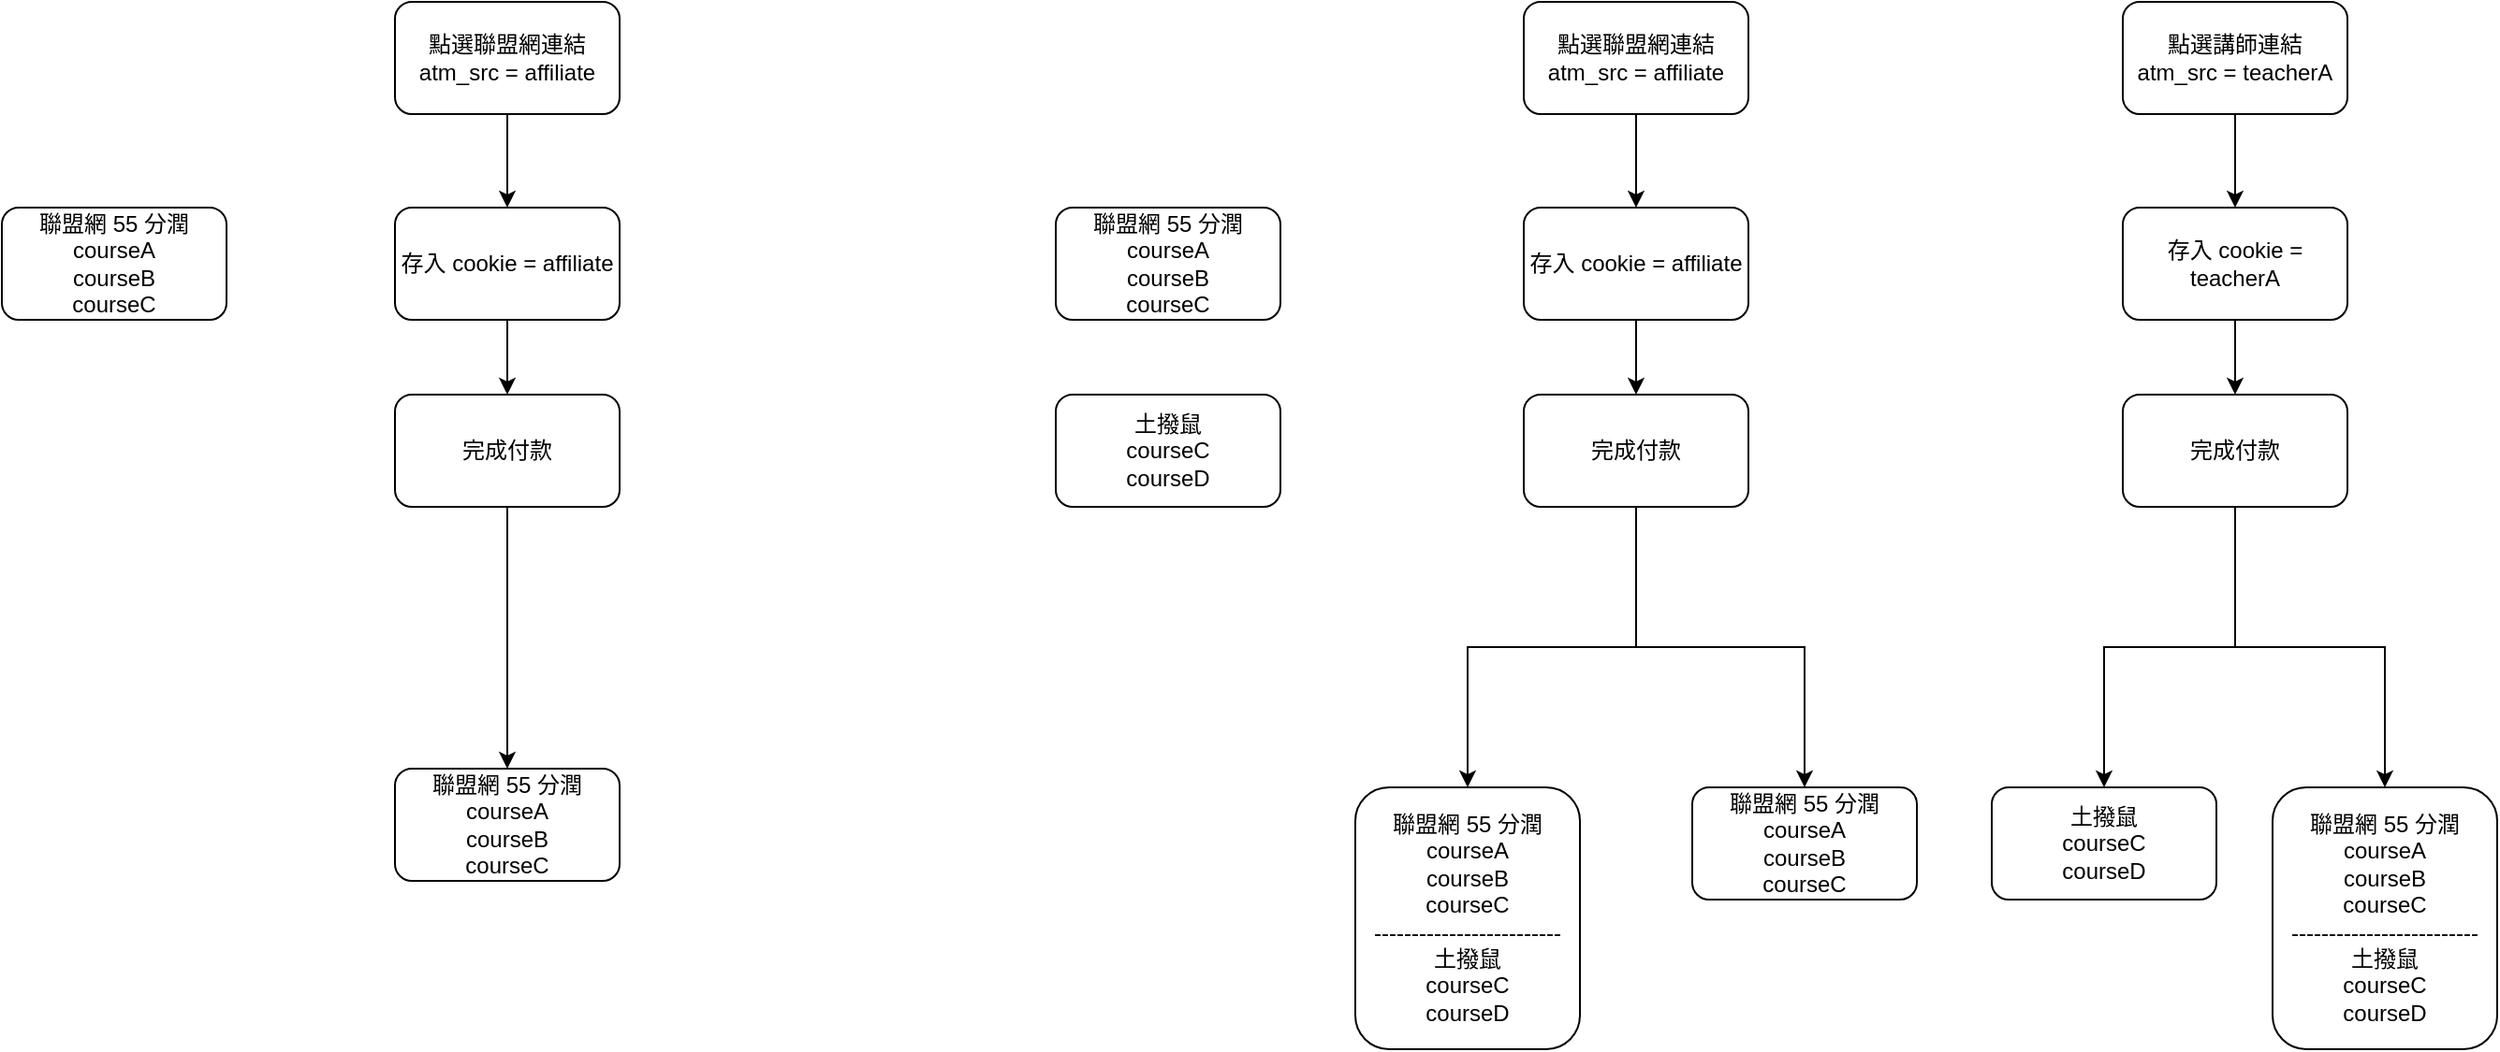 <mxfile version="14.4.2" type="github">
  <diagram id="f0RSN88m8Pic7EO8OySR" name="Page-1">
    <mxGraphModel dx="2253" dy="923" grid="1" gridSize="10" guides="1" tooltips="1" connect="1" arrows="1" fold="1" page="1" pageScale="1" pageWidth="827" pageHeight="1169" math="0" shadow="0">
      <root>
        <mxCell id="0" />
        <mxCell id="1" parent="0" />
        <mxCell id="DkqRiTfdkSOThAQxRClu-7" style="edgeStyle=orthogonalEdgeStyle;rounded=0;orthogonalLoop=1;jettySize=auto;html=1;exitX=0.5;exitY=1;exitDx=0;exitDy=0;entryX=0.5;entryY=0;entryDx=0;entryDy=0;" edge="1" parent="1" source="DkqRiTfdkSOThAQxRClu-1" target="DkqRiTfdkSOThAQxRClu-3">
          <mxGeometry relative="1" as="geometry" />
        </mxCell>
        <mxCell id="DkqRiTfdkSOThAQxRClu-1" value="點選聯盟網連結&lt;br&gt;atm_src = affiliate" style="rounded=1;whiteSpace=wrap;html=1;" vertex="1" parent="1">
          <mxGeometry x="130" y="190" width="120" height="60" as="geometry" />
        </mxCell>
        <mxCell id="DkqRiTfdkSOThAQxRClu-8" style="edgeStyle=orthogonalEdgeStyle;rounded=0;orthogonalLoop=1;jettySize=auto;html=1;exitX=0.5;exitY=1;exitDx=0;exitDy=0;" edge="1" parent="1" source="DkqRiTfdkSOThAQxRClu-2" target="DkqRiTfdkSOThAQxRClu-4">
          <mxGeometry relative="1" as="geometry" />
        </mxCell>
        <mxCell id="DkqRiTfdkSOThAQxRClu-2" value="點選講師連結&lt;br&gt;atm_src = teacherA" style="rounded=1;whiteSpace=wrap;html=1;" vertex="1" parent="1">
          <mxGeometry x="450" y="190" width="120" height="60" as="geometry" />
        </mxCell>
        <mxCell id="DkqRiTfdkSOThAQxRClu-10" style="edgeStyle=orthogonalEdgeStyle;rounded=0;orthogonalLoop=1;jettySize=auto;html=1;exitX=0.5;exitY=1;exitDx=0;exitDy=0;entryX=0.5;entryY=0;entryDx=0;entryDy=0;" edge="1" parent="1" source="DkqRiTfdkSOThAQxRClu-3" target="DkqRiTfdkSOThAQxRClu-9">
          <mxGeometry relative="1" as="geometry" />
        </mxCell>
        <mxCell id="DkqRiTfdkSOThAQxRClu-3" value="存入 cookie = affiliate" style="rounded=1;whiteSpace=wrap;html=1;" vertex="1" parent="1">
          <mxGeometry x="130" y="300" width="120" height="60" as="geometry" />
        </mxCell>
        <mxCell id="DkqRiTfdkSOThAQxRClu-12" style="edgeStyle=orthogonalEdgeStyle;rounded=0;orthogonalLoop=1;jettySize=auto;html=1;exitX=0.5;exitY=1;exitDx=0;exitDy=0;entryX=0.5;entryY=0;entryDx=0;entryDy=0;" edge="1" parent="1" source="DkqRiTfdkSOThAQxRClu-4" target="DkqRiTfdkSOThAQxRClu-11">
          <mxGeometry relative="1" as="geometry" />
        </mxCell>
        <mxCell id="DkqRiTfdkSOThAQxRClu-4" value="存入 cookie = teacherA" style="rounded=1;whiteSpace=wrap;html=1;" vertex="1" parent="1">
          <mxGeometry x="450" y="300" width="120" height="60" as="geometry" />
        </mxCell>
        <mxCell id="DkqRiTfdkSOThAQxRClu-5" value="聯盟網 55 分潤&lt;br&gt;courseA&lt;br&gt;courseB&lt;br&gt;courseC" style="rounded=1;whiteSpace=wrap;html=1;" vertex="1" parent="1">
          <mxGeometry x="220" y="610" width="120" height="60" as="geometry" />
        </mxCell>
        <mxCell id="DkqRiTfdkSOThAQxRClu-6" value="土撥鼠&lt;br&gt;courseC&lt;br&gt;courseD" style="rounded=1;whiteSpace=wrap;html=1;" vertex="1" parent="1">
          <mxGeometry x="380" y="610" width="120" height="60" as="geometry" />
        </mxCell>
        <mxCell id="DkqRiTfdkSOThAQxRClu-15" style="edgeStyle=orthogonalEdgeStyle;rounded=0;orthogonalLoop=1;jettySize=auto;html=1;exitX=0.5;exitY=1;exitDx=0;exitDy=0;" edge="1" parent="1" source="DkqRiTfdkSOThAQxRClu-9" target="DkqRiTfdkSOThAQxRClu-5">
          <mxGeometry relative="1" as="geometry" />
        </mxCell>
        <mxCell id="DkqRiTfdkSOThAQxRClu-19" style="edgeStyle=orthogonalEdgeStyle;rounded=0;orthogonalLoop=1;jettySize=auto;html=1;exitX=0.5;exitY=1;exitDx=0;exitDy=0;" edge="1" parent="1" source="DkqRiTfdkSOThAQxRClu-9" target="DkqRiTfdkSOThAQxRClu-17">
          <mxGeometry relative="1" as="geometry" />
        </mxCell>
        <mxCell id="DkqRiTfdkSOThAQxRClu-9" value="完成付款" style="rounded=1;whiteSpace=wrap;html=1;" vertex="1" parent="1">
          <mxGeometry x="130" y="400" width="120" height="60" as="geometry" />
        </mxCell>
        <mxCell id="DkqRiTfdkSOThAQxRClu-20" style="edgeStyle=orthogonalEdgeStyle;rounded=0;orthogonalLoop=1;jettySize=auto;html=1;exitX=0.5;exitY=1;exitDx=0;exitDy=0;" edge="1" parent="1" source="DkqRiTfdkSOThAQxRClu-11" target="DkqRiTfdkSOThAQxRClu-6">
          <mxGeometry relative="1" as="geometry" />
        </mxCell>
        <mxCell id="DkqRiTfdkSOThAQxRClu-24" style="edgeStyle=orthogonalEdgeStyle;rounded=0;orthogonalLoop=1;jettySize=auto;html=1;exitX=0.5;exitY=1;exitDx=0;exitDy=0;" edge="1" parent="1" source="DkqRiTfdkSOThAQxRClu-11" target="DkqRiTfdkSOThAQxRClu-23">
          <mxGeometry relative="1" as="geometry" />
        </mxCell>
        <mxCell id="DkqRiTfdkSOThAQxRClu-11" value="完成付款" style="rounded=1;whiteSpace=wrap;html=1;" vertex="1" parent="1">
          <mxGeometry x="450" y="400" width="120" height="60" as="geometry" />
        </mxCell>
        <mxCell id="DkqRiTfdkSOThAQxRClu-17" value="聯盟網 55 分潤&lt;br&gt;courseA&lt;br&gt;courseB&lt;br&gt;courseC&lt;br&gt;-------------------------&lt;br&gt;土撥鼠&lt;br&gt;courseC&lt;br&gt;courseD" style="rounded=1;whiteSpace=wrap;html=1;" vertex="1" parent="1">
          <mxGeometry x="40" y="610" width="120" height="140" as="geometry" />
        </mxCell>
        <mxCell id="DkqRiTfdkSOThAQxRClu-23" value="聯盟網 55 分潤&lt;br&gt;courseA&lt;br&gt;courseB&lt;br&gt;courseC&lt;br&gt;-------------------------&lt;br&gt;土撥鼠&lt;br&gt;courseC&lt;br&gt;courseD" style="rounded=1;whiteSpace=wrap;html=1;" vertex="1" parent="1">
          <mxGeometry x="530" y="610" width="120" height="140" as="geometry" />
        </mxCell>
        <mxCell id="DkqRiTfdkSOThAQxRClu-25" value="聯盟網 55 分潤&lt;br&gt;courseA&lt;br&gt;courseB&lt;br&gt;courseC" style="rounded=1;whiteSpace=wrap;html=1;" vertex="1" parent="1">
          <mxGeometry x="-683" y="300" width="120" height="60" as="geometry" />
        </mxCell>
        <mxCell id="DkqRiTfdkSOThAQxRClu-26" value="土撥鼠&lt;br&gt;courseC&lt;br&gt;courseD" style="rounded=1;whiteSpace=wrap;html=1;" vertex="1" parent="1">
          <mxGeometry x="-120" y="400" width="120" height="60" as="geometry" />
        </mxCell>
        <mxCell id="DkqRiTfdkSOThAQxRClu-36" style="edgeStyle=orthogonalEdgeStyle;rounded=0;orthogonalLoop=1;jettySize=auto;html=1;exitX=0.5;exitY=1;exitDx=0;exitDy=0;entryX=0.5;entryY=0;entryDx=0;entryDy=0;" edge="1" parent="1" source="DkqRiTfdkSOThAQxRClu-37" target="DkqRiTfdkSOThAQxRClu-39">
          <mxGeometry relative="1" as="geometry" />
        </mxCell>
        <mxCell id="DkqRiTfdkSOThAQxRClu-37" value="點選聯盟網連結&lt;br&gt;atm_src = affiliate" style="rounded=1;whiteSpace=wrap;html=1;" vertex="1" parent="1">
          <mxGeometry x="-473" y="190" width="120" height="60" as="geometry" />
        </mxCell>
        <mxCell id="DkqRiTfdkSOThAQxRClu-38" style="edgeStyle=orthogonalEdgeStyle;rounded=0;orthogonalLoop=1;jettySize=auto;html=1;exitX=0.5;exitY=1;exitDx=0;exitDy=0;entryX=0.5;entryY=0;entryDx=0;entryDy=0;" edge="1" parent="1" source="DkqRiTfdkSOThAQxRClu-39" target="DkqRiTfdkSOThAQxRClu-43">
          <mxGeometry relative="1" as="geometry" />
        </mxCell>
        <mxCell id="DkqRiTfdkSOThAQxRClu-39" value="存入 cookie = affiliate" style="rounded=1;whiteSpace=wrap;html=1;" vertex="1" parent="1">
          <mxGeometry x="-473" y="300" width="120" height="60" as="geometry" />
        </mxCell>
        <mxCell id="DkqRiTfdkSOThAQxRClu-40" value="聯盟網 55 分潤&lt;br&gt;courseA&lt;br&gt;courseB&lt;br&gt;courseC" style="rounded=1;whiteSpace=wrap;html=1;" vertex="1" parent="1">
          <mxGeometry x="-473" y="600" width="120" height="60" as="geometry" />
        </mxCell>
        <mxCell id="DkqRiTfdkSOThAQxRClu-41" style="edgeStyle=orthogonalEdgeStyle;rounded=0;orthogonalLoop=1;jettySize=auto;html=1;exitX=0.5;exitY=1;exitDx=0;exitDy=0;" edge="1" parent="1" source="DkqRiTfdkSOThAQxRClu-43" target="DkqRiTfdkSOThAQxRClu-40">
          <mxGeometry relative="1" as="geometry" />
        </mxCell>
        <mxCell id="DkqRiTfdkSOThAQxRClu-43" value="完成付款" style="rounded=1;whiteSpace=wrap;html=1;" vertex="1" parent="1">
          <mxGeometry x="-473" y="400" width="120" height="60" as="geometry" />
        </mxCell>
        <mxCell id="DkqRiTfdkSOThAQxRClu-45" value="聯盟網 55 分潤&lt;br&gt;courseA&lt;br&gt;courseB&lt;br&gt;courseC" style="rounded=1;whiteSpace=wrap;html=1;" vertex="1" parent="1">
          <mxGeometry x="-120" y="300" width="120" height="60" as="geometry" />
        </mxCell>
      </root>
    </mxGraphModel>
  </diagram>
</mxfile>

